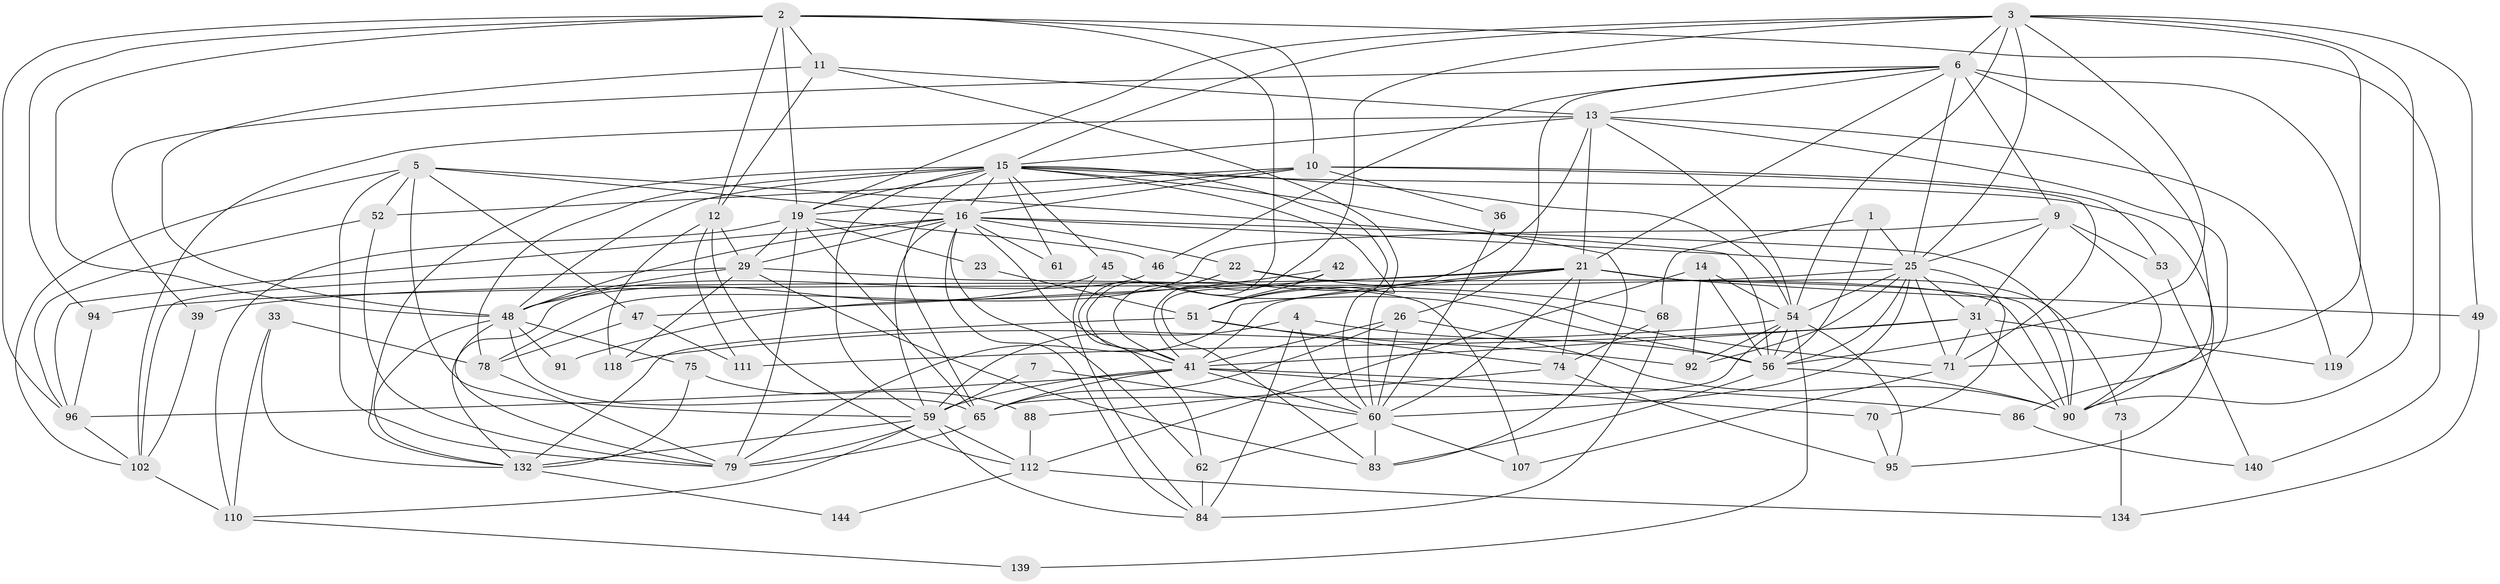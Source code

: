 // original degree distribution, {3: 0.2585034013605442, 5: 0.19727891156462585, 4: 0.2653061224489796, 2: 0.14965986394557823, 6: 0.07482993197278912, 7: 0.013605442176870748, 9: 0.006802721088435374, 8: 0.034013605442176874}
// Generated by graph-tools (version 1.1) at 2025/15/03/09/25 04:15:01]
// undirected, 73 vertices, 211 edges
graph export_dot {
graph [start="1"]
  node [color=gray90,style=filled];
  1 [super="+35"];
  2 [super="+123+129"];
  3 [super="+147+89"];
  4;
  5 [super="+57+127"];
  6 [super="+20+8"];
  7;
  9 [super="+82+34"];
  10 [super="+28+97"];
  11 [super="+27"];
  12;
  13 [super="+32+24"];
  14 [super="+40+87"];
  15 [super="+117+17+114"];
  16 [super="+18+77+80"];
  19 [super="+44+131"];
  21 [super="+37+30"];
  22;
  23;
  25 [super="+55+38"];
  26 [super="+125"];
  29 [super="+120"];
  31 [super="+43"];
  33;
  36;
  39;
  41 [super="+115+133"];
  42;
  45;
  46;
  47;
  48 [super="+69+72+63"];
  49;
  51 [super="+67"];
  52;
  53;
  54 [super="+138+58"];
  56 [super="+93+64"];
  59 [super="+66"];
  60 [super="+104+121"];
  61;
  62;
  65 [super="+108+85"];
  68;
  70;
  71 [super="+109"];
  73;
  74;
  75;
  78 [super="+81"];
  79 [super="+103"];
  83;
  84 [super="+113"];
  86;
  88;
  90 [super="+101"];
  91;
  92;
  94;
  95;
  96;
  102 [super="+116"];
  107;
  110;
  111;
  112 [super="+130"];
  118;
  119 [super="+122"];
  132 [super="+146+143"];
  134;
  139;
  140;
  144;
  1 -- 68;
  1 -- 56;
  1 -- 25;
  2 -- 94;
  2 -- 10;
  2 -- 96;
  2 -- 19;
  2 -- 11;
  2 -- 12;
  2 -- 41;
  2 -- 140;
  2 -- 48;
  3 -- 71;
  3 -- 49;
  3 -- 6 [weight=2];
  3 -- 19;
  3 -- 54;
  3 -- 56;
  3 -- 41;
  3 -- 90;
  3 -- 25;
  3 -- 15;
  4 -- 59;
  4 -- 56;
  4 -- 60;
  4 -- 84;
  5 -- 59;
  5 -- 47;
  5 -- 79;
  5 -- 102;
  5 -- 56;
  5 -- 52;
  5 -- 16;
  6 -- 46;
  6 -- 21;
  6 -- 39;
  6 -- 9;
  6 -- 86;
  6 -- 119;
  6 -- 25;
  6 -- 26;
  6 -- 13;
  7 -- 59;
  7 -- 60;
  9 -- 53;
  9 -- 78;
  9 -- 25;
  9 -- 31 [weight=2];
  9 -- 90;
  10 -- 52;
  10 -- 19;
  10 -- 36;
  10 -- 53;
  10 -- 71;
  10 -- 16;
  11 -- 12;
  11 -- 60;
  11 -- 13;
  11 -- 48;
  12 -- 111;
  12 -- 118;
  12 -- 112;
  12 -- 29;
  13 -- 21 [weight=2];
  13 -- 54;
  13 -- 102;
  13 -- 51;
  13 -- 119 [weight=2];
  13 -- 90;
  13 -- 15;
  14 -- 112 [weight=2];
  14 -- 92;
  14 -- 54;
  14 -- 56;
  15 -- 61;
  15 -- 45;
  15 -- 78 [weight=2];
  15 -- 48;
  15 -- 51;
  15 -- 83;
  15 -- 19 [weight=2];
  15 -- 59;
  15 -- 60;
  15 -- 16;
  15 -- 132;
  15 -- 54;
  15 -- 95;
  15 -- 65;
  16 -- 41;
  16 -- 96;
  16 -- 59;
  16 -- 48;
  16 -- 84;
  16 -- 22;
  16 -- 25;
  16 -- 61;
  16 -- 62;
  16 -- 29;
  16 -- 90;
  19 -- 46;
  19 -- 110;
  19 -- 79;
  19 -- 23;
  19 -- 29;
  19 -- 65;
  21 -- 74;
  21 -- 47;
  21 -- 79;
  21 -- 49;
  21 -- 39;
  21 -- 73;
  21 -- 41;
  21 -- 60;
  21 -- 90;
  22 -- 62;
  22 -- 68;
  22 -- 41;
  22 -- 90;
  23 -- 51;
  25 -- 31;
  25 -- 70;
  25 -- 54;
  25 -- 56;
  25 -- 92;
  25 -- 94;
  25 -- 71;
  25 -- 60;
  26 -- 41;
  26 -- 65;
  26 -- 60 [weight=2];
  26 -- 90;
  29 -- 83;
  29 -- 118;
  29 -- 48;
  29 -- 102;
  29 -- 107;
  31 -- 71;
  31 -- 119;
  31 -- 41;
  31 -- 111;
  31 -- 90;
  33 -- 110;
  33 -- 132;
  33 -- 78;
  36 -- 60;
  39 -- 102;
  41 -- 96;
  41 -- 65;
  41 -- 86;
  41 -- 70;
  41 -- 59;
  41 -- 60;
  42 -- 83;
  42 -- 51;
  42 -- 91;
  45 -- 48;
  45 -- 56;
  45 -- 84;
  46 -- 132;
  46 -- 71;
  47 -- 111;
  47 -- 78;
  48 -- 65;
  48 -- 132;
  48 -- 91;
  48 -- 75;
  48 -- 79;
  49 -- 134;
  51 -- 132;
  51 -- 74;
  51 -- 92;
  52 -- 96;
  52 -- 79;
  53 -- 140;
  54 -- 95;
  54 -- 139;
  54 -- 92;
  54 -- 118;
  54 -- 65;
  54 -- 56;
  56 -- 83;
  56 -- 90;
  59 -- 84;
  59 -- 132;
  59 -- 112;
  59 -- 110;
  59 -- 79;
  60 -- 107;
  60 -- 83;
  60 -- 62;
  62 -- 84;
  65 -- 79;
  68 -- 84 [weight=2];
  68 -- 74;
  70 -- 95;
  71 -- 107;
  73 -- 134;
  74 -- 88;
  74 -- 95;
  75 -- 88;
  75 -- 132;
  78 -- 79;
  86 -- 140;
  88 -- 112;
  94 -- 96;
  96 -- 102;
  102 -- 110;
  110 -- 139;
  112 -- 144;
  112 -- 134;
  132 -- 144;
}
